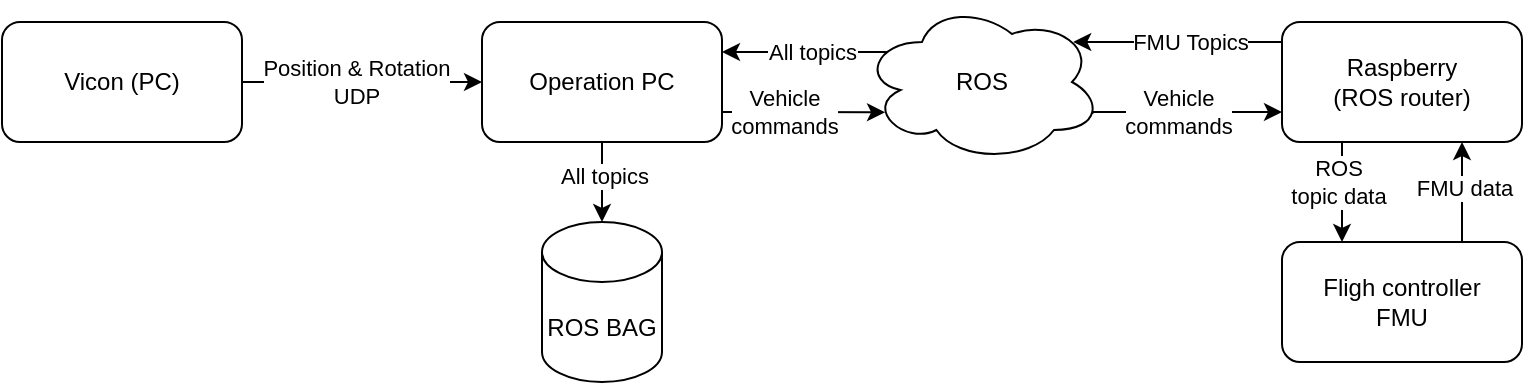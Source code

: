 <mxfile version="27.0.3">
  <diagram name="Page-1" id="O-GzzjCTq65yIWGcD62a">
    <mxGraphModel dx="2000" dy="1279" grid="1" gridSize="10" guides="1" tooltips="1" connect="1" arrows="1" fold="1" page="1" pageScale="1" pageWidth="850" pageHeight="1100" math="0" shadow="0">
      <root>
        <mxCell id="0" />
        <mxCell id="1" parent="0" />
        <mxCell id="7bcsrVmga6aSKQYHcsEv-3" value="" style="edgeStyle=orthogonalEdgeStyle;rounded=0;orthogonalLoop=1;jettySize=auto;html=1;" parent="1" source="7bcsrVmga6aSKQYHcsEv-1" target="7bcsrVmga6aSKQYHcsEv-2" edge="1">
          <mxGeometry relative="1" as="geometry" />
        </mxCell>
        <mxCell id="7bcsrVmga6aSKQYHcsEv-7" value="Position &amp;amp; Rotation&lt;br&gt;UDP" style="edgeLabel;html=1;align=center;verticalAlign=middle;resizable=0;points=[];" parent="7bcsrVmga6aSKQYHcsEv-3" vertex="1" connectable="0">
          <mxGeometry x="-0.225" y="2" relative="1" as="geometry">
            <mxPoint x="10" y="2" as="offset" />
          </mxGeometry>
        </mxCell>
        <mxCell id="7bcsrVmga6aSKQYHcsEv-1" value="Vicon (PC)" style="rounded=1;whiteSpace=wrap;html=1;" parent="1" vertex="1">
          <mxGeometry x="30" y="130" width="120" height="60" as="geometry" />
        </mxCell>
        <mxCell id="7bcsrVmga6aSKQYHcsEv-2" value="Operation PC" style="rounded=1;whiteSpace=wrap;html=1;" parent="1" vertex="1">
          <mxGeometry x="270" y="130" width="120" height="60" as="geometry" />
        </mxCell>
        <mxCell id="7bcsrVmga6aSKQYHcsEv-4" value="ROS BAG" style="shape=cylinder3;whiteSpace=wrap;html=1;boundedLbl=1;backgroundOutline=1;size=15;" parent="1" vertex="1">
          <mxGeometry x="300" y="230" width="60" height="80" as="geometry" />
        </mxCell>
        <mxCell id="7bcsrVmga6aSKQYHcsEv-5" style="edgeStyle=orthogonalEdgeStyle;rounded=0;orthogonalLoop=1;jettySize=auto;html=1;exitX=0.5;exitY=1;exitDx=0;exitDy=0;entryX=0.5;entryY=0;entryDx=0;entryDy=0;entryPerimeter=0;" parent="1" source="7bcsrVmga6aSKQYHcsEv-2" target="7bcsrVmga6aSKQYHcsEv-4" edge="1">
          <mxGeometry relative="1" as="geometry" />
        </mxCell>
        <mxCell id="7bcsrVmga6aSKQYHcsEv-6" value="All topics" style="edgeLabel;html=1;align=center;verticalAlign=middle;resizable=0;points=[];" parent="7bcsrVmga6aSKQYHcsEv-5" vertex="1" connectable="0">
          <mxGeometry x="-0.15" y="1" relative="1" as="geometry">
            <mxPoint as="offset" />
          </mxGeometry>
        </mxCell>
        <mxCell id="7bcsrVmga6aSKQYHcsEv-18" style="edgeStyle=orthogonalEdgeStyle;rounded=0;orthogonalLoop=1;jettySize=auto;html=1;exitX=0.96;exitY=0.7;exitDx=0;exitDy=0;exitPerimeter=0;entryX=0;entryY=0.75;entryDx=0;entryDy=0;" parent="1" source="7bcsrVmga6aSKQYHcsEv-8" target="7bcsrVmga6aSKQYHcsEv-9" edge="1">
          <mxGeometry relative="1" as="geometry">
            <Array as="points">
              <mxPoint x="575" y="175" />
            </Array>
          </mxGeometry>
        </mxCell>
        <mxCell id="7bcsrVmga6aSKQYHcsEv-19" value="Vehicle &lt;br&gt;commands" style="edgeLabel;html=1;align=center;verticalAlign=middle;resizable=0;points=[];" parent="7bcsrVmga6aSKQYHcsEv-18" vertex="1" connectable="0">
          <mxGeometry x="0.162" relative="1" as="geometry">
            <mxPoint x="-12" as="offset" />
          </mxGeometry>
        </mxCell>
        <mxCell id="7bcsrVmga6aSKQYHcsEv-20" style="edgeStyle=orthogonalEdgeStyle;rounded=0;orthogonalLoop=1;jettySize=auto;html=1;exitX=0.25;exitY=0.25;exitDx=0;exitDy=0;exitPerimeter=0;entryX=1;entryY=0.25;entryDx=0;entryDy=0;" parent="1" source="7bcsrVmga6aSKQYHcsEv-8" target="7bcsrVmga6aSKQYHcsEv-2" edge="1">
          <mxGeometry relative="1" as="geometry">
            <Array as="points">
              <mxPoint x="490" y="145" />
            </Array>
          </mxGeometry>
        </mxCell>
        <mxCell id="7bcsrVmga6aSKQYHcsEv-21" value="All topics" style="edgeLabel;html=1;align=center;verticalAlign=middle;resizable=0;points=[];" parent="7bcsrVmga6aSKQYHcsEv-20" vertex="1" connectable="0">
          <mxGeometry x="0.067" relative="1" as="geometry">
            <mxPoint x="-4" as="offset" />
          </mxGeometry>
        </mxCell>
        <mxCell id="7bcsrVmga6aSKQYHcsEv-8" value="ROS" style="ellipse;shape=cloud;whiteSpace=wrap;html=1;" parent="1" vertex="1">
          <mxGeometry x="460" y="120" width="120" height="80" as="geometry" />
        </mxCell>
        <mxCell id="7bcsrVmga6aSKQYHcsEv-11" style="edgeStyle=orthogonalEdgeStyle;rounded=0;orthogonalLoop=1;jettySize=auto;html=1;exitX=0.25;exitY=1;exitDx=0;exitDy=0;entryX=0.25;entryY=0;entryDx=0;entryDy=0;" parent="1" source="7bcsrVmga6aSKQYHcsEv-9" target="7bcsrVmga6aSKQYHcsEv-10" edge="1">
          <mxGeometry relative="1" as="geometry" />
        </mxCell>
        <mxCell id="7bcsrVmga6aSKQYHcsEv-13" value="ROS &lt;br&gt;topic data" style="edgeLabel;html=1;align=center;verticalAlign=middle;resizable=0;points=[];" parent="7bcsrVmga6aSKQYHcsEv-11" vertex="1" connectable="0">
          <mxGeometry x="-0.36" y="-2" relative="1" as="geometry">
            <mxPoint y="4" as="offset" />
          </mxGeometry>
        </mxCell>
        <mxCell id="7bcsrVmga6aSKQYHcsEv-9" value="Raspberry&lt;br&gt;(ROS router)" style="rounded=1;whiteSpace=wrap;html=1;" parent="1" vertex="1">
          <mxGeometry x="670" y="130" width="120" height="60" as="geometry" />
        </mxCell>
        <mxCell id="7bcsrVmga6aSKQYHcsEv-12" style="edgeStyle=orthogonalEdgeStyle;rounded=0;orthogonalLoop=1;jettySize=auto;html=1;exitX=0.75;exitY=0;exitDx=0;exitDy=0;entryX=0.75;entryY=1;entryDx=0;entryDy=0;" parent="1" source="7bcsrVmga6aSKQYHcsEv-10" target="7bcsrVmga6aSKQYHcsEv-9" edge="1">
          <mxGeometry relative="1" as="geometry" />
        </mxCell>
        <mxCell id="7bcsrVmga6aSKQYHcsEv-14" value="FMU data" style="edgeLabel;html=1;align=center;verticalAlign=middle;resizable=0;points=[];" parent="7bcsrVmga6aSKQYHcsEv-12" vertex="1" connectable="0">
          <mxGeometry x="0.08" y="-1" relative="1" as="geometry">
            <mxPoint as="offset" />
          </mxGeometry>
        </mxCell>
        <mxCell id="7bcsrVmga6aSKQYHcsEv-10" value="Fligh controller&lt;br&gt;FMU" style="rounded=1;whiteSpace=wrap;html=1;" parent="1" vertex="1">
          <mxGeometry x="670" y="240" width="120" height="60" as="geometry" />
        </mxCell>
        <mxCell id="7bcsrVmga6aSKQYHcsEv-15" style="edgeStyle=orthogonalEdgeStyle;rounded=0;orthogonalLoop=1;jettySize=auto;html=1;exitX=0;exitY=0.25;exitDx=0;exitDy=0;entryX=0.88;entryY=0.25;entryDx=0;entryDy=0;entryPerimeter=0;" parent="1" source="7bcsrVmga6aSKQYHcsEv-9" target="7bcsrVmga6aSKQYHcsEv-8" edge="1">
          <mxGeometry relative="1" as="geometry">
            <Array as="points">
              <mxPoint x="670" y="140" />
            </Array>
          </mxGeometry>
        </mxCell>
        <mxCell id="7bcsrVmga6aSKQYHcsEv-16" value="FMU Topics" style="edgeLabel;html=1;align=center;verticalAlign=middle;resizable=0;points=[];" parent="7bcsrVmga6aSKQYHcsEv-15" vertex="1" connectable="0">
          <mxGeometry x="-0.069" y="1" relative="1" as="geometry">
            <mxPoint y="-1" as="offset" />
          </mxGeometry>
        </mxCell>
        <mxCell id="7bcsrVmga6aSKQYHcsEv-25" style="edgeStyle=orthogonalEdgeStyle;rounded=0;orthogonalLoop=1;jettySize=auto;html=1;exitX=1;exitY=0.75;exitDx=0;exitDy=0;entryX=0.096;entryY=0.689;entryDx=0;entryDy=0;entryPerimeter=0;" parent="1" source="7bcsrVmga6aSKQYHcsEv-2" target="7bcsrVmga6aSKQYHcsEv-8" edge="1">
          <mxGeometry relative="1" as="geometry" />
        </mxCell>
        <mxCell id="7bcsrVmga6aSKQYHcsEv-26" value="Vehicle &lt;br&gt;commands" style="edgeLabel;html=1;align=center;verticalAlign=middle;resizable=0;points=[];" parent="7bcsrVmga6aSKQYHcsEv-25" vertex="1" connectable="0">
          <mxGeometry x="-0.14" y="-4" relative="1" as="geometry">
            <mxPoint x="-4" y="-4" as="offset" />
          </mxGeometry>
        </mxCell>
      </root>
    </mxGraphModel>
  </diagram>
</mxfile>
